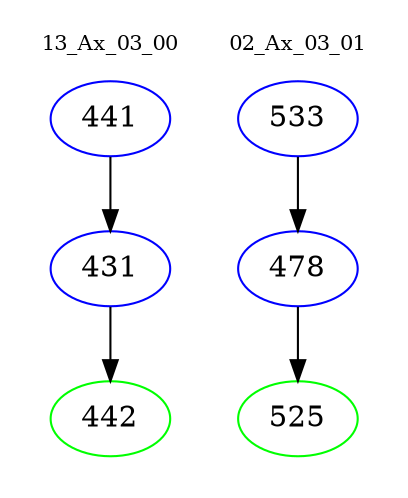 digraph{
subgraph cluster_0 {
color = white
label = "13_Ax_03_00";
fontsize=10;
T0_441 [label="441", color="blue"]
T0_441 -> T0_431 [color="black"]
T0_431 [label="431", color="blue"]
T0_431 -> T0_442 [color="black"]
T0_442 [label="442", color="green"]
}
subgraph cluster_1 {
color = white
label = "02_Ax_03_01";
fontsize=10;
T1_533 [label="533", color="blue"]
T1_533 -> T1_478 [color="black"]
T1_478 [label="478", color="blue"]
T1_478 -> T1_525 [color="black"]
T1_525 [label="525", color="green"]
}
}
